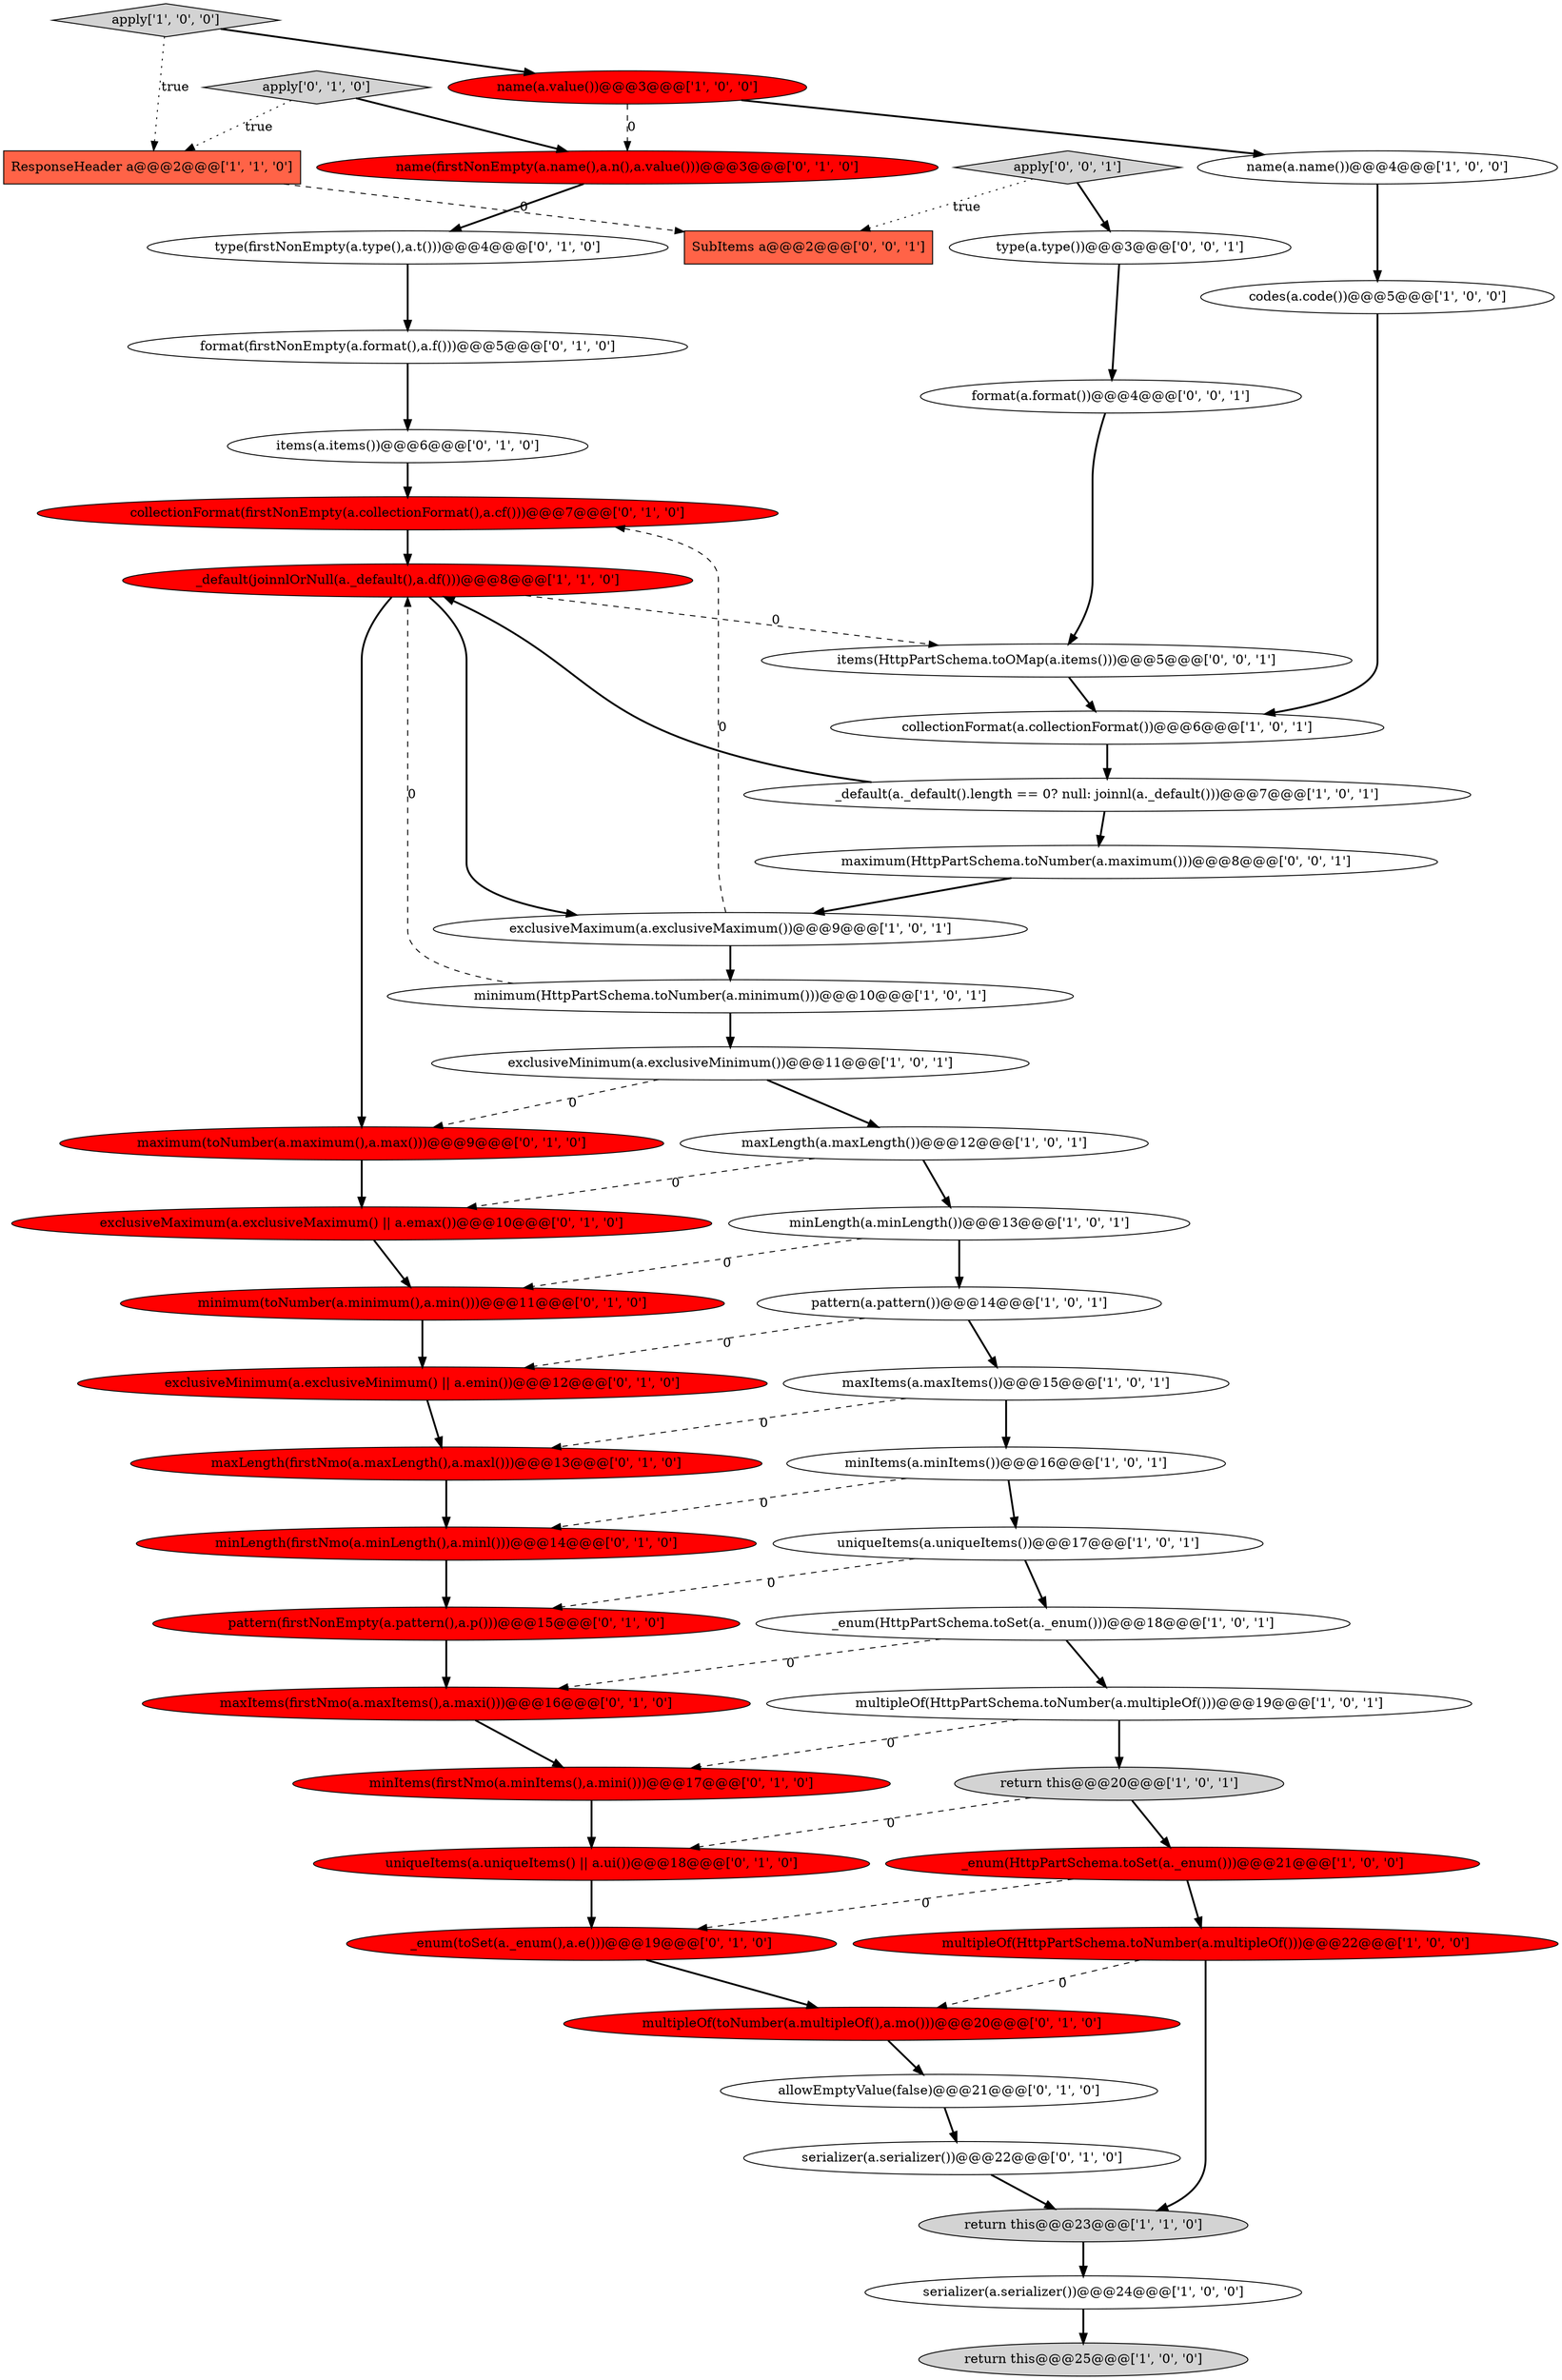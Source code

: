 digraph {
36 [style = filled, label = "items(a.items())@@@6@@@['0', '1', '0']", fillcolor = white, shape = ellipse image = "AAA0AAABBB2BBB"];
21 [style = filled, label = "maxLength(a.maxLength())@@@12@@@['1', '0', '1']", fillcolor = white, shape = ellipse image = "AAA0AAABBB1BBB"];
9 [style = filled, label = "name(a.name())@@@4@@@['1', '0', '0']", fillcolor = white, shape = ellipse image = "AAA0AAABBB1BBB"];
37 [style = filled, label = "format(firstNonEmpty(a.format(),a.f()))@@@5@@@['0', '1', '0']", fillcolor = white, shape = ellipse image = "AAA0AAABBB2BBB"];
11 [style = filled, label = "_enum(HttpPartSchema.toSet(a._enum()))@@@18@@@['1', '0', '1']", fillcolor = white, shape = ellipse image = "AAA0AAABBB1BBB"];
48 [style = filled, label = "SubItems a@@@2@@@['0', '0', '1']", fillcolor = tomato, shape = box image = "AAA0AAABBB3BBB"];
4 [style = filled, label = "return this@@@25@@@['1', '0', '0']", fillcolor = lightgray, shape = ellipse image = "AAA0AAABBB1BBB"];
31 [style = filled, label = "maximum(toNumber(a.maximum(),a.max()))@@@9@@@['0', '1', '0']", fillcolor = red, shape = ellipse image = "AAA1AAABBB2BBB"];
45 [style = filled, label = "format(a.format())@@@4@@@['0', '0', '1']", fillcolor = white, shape = ellipse image = "AAA0AAABBB3BBB"];
44 [style = filled, label = "apply['0', '1', '0']", fillcolor = lightgray, shape = diamond image = "AAA0AAABBB2BBB"];
41 [style = filled, label = "collectionFormat(firstNonEmpty(a.collectionFormat(),a.cf()))@@@7@@@['0', '1', '0']", fillcolor = red, shape = ellipse image = "AAA1AAABBB2BBB"];
25 [style = filled, label = "minimum(toNumber(a.minimum(),a.min()))@@@11@@@['0', '1', '0']", fillcolor = red, shape = ellipse image = "AAA1AAABBB2BBB"];
19 [style = filled, label = "codes(a.code())@@@5@@@['1', '0', '0']", fillcolor = white, shape = ellipse image = "AAA0AAABBB1BBB"];
47 [style = filled, label = "type(a.type())@@@3@@@['0', '0', '1']", fillcolor = white, shape = ellipse image = "AAA0AAABBB3BBB"];
43 [style = filled, label = "_enum(toSet(a._enum(),a.e()))@@@19@@@['0', '1', '0']", fillcolor = red, shape = ellipse image = "AAA1AAABBB2BBB"];
26 [style = filled, label = "serializer(a.serializer())@@@22@@@['0', '1', '0']", fillcolor = white, shape = ellipse image = "AAA0AAABBB2BBB"];
17 [style = filled, label = "exclusiveMinimum(a.exclusiveMinimum())@@@11@@@['1', '0', '1']", fillcolor = white, shape = ellipse image = "AAA0AAABBB1BBB"];
46 [style = filled, label = "items(HttpPartSchema.toOMap(a.items()))@@@5@@@['0', '0', '1']", fillcolor = white, shape = ellipse image = "AAA0AAABBB3BBB"];
0 [style = filled, label = "return this@@@23@@@['1', '1', '0']", fillcolor = lightgray, shape = ellipse image = "AAA0AAABBB1BBB"];
32 [style = filled, label = "exclusiveMaximum(a.exclusiveMaximum() || a.emax())@@@10@@@['0', '1', '0']", fillcolor = red, shape = ellipse image = "AAA1AAABBB2BBB"];
24 [style = filled, label = "minimum(HttpPartSchema.toNumber(a.minimum()))@@@10@@@['1', '0', '1']", fillcolor = white, shape = ellipse image = "AAA0AAABBB1BBB"];
40 [style = filled, label = "maxItems(firstNmo(a.maxItems(),a.maxi()))@@@16@@@['0', '1', '0']", fillcolor = red, shape = ellipse image = "AAA1AAABBB2BBB"];
34 [style = filled, label = "exclusiveMinimum(a.exclusiveMinimum() || a.emin())@@@12@@@['0', '1', '0']", fillcolor = red, shape = ellipse image = "AAA1AAABBB2BBB"];
20 [style = filled, label = "collectionFormat(a.collectionFormat())@@@6@@@['1', '0', '1']", fillcolor = white, shape = ellipse image = "AAA0AAABBB1BBB"];
1 [style = filled, label = "maxItems(a.maxItems())@@@15@@@['1', '0', '1']", fillcolor = white, shape = ellipse image = "AAA0AAABBB1BBB"];
27 [style = filled, label = "uniqueItems(a.uniqueItems() || a.ui())@@@18@@@['0', '1', '0']", fillcolor = red, shape = ellipse image = "AAA1AAABBB2BBB"];
8 [style = filled, label = "ResponseHeader a@@@2@@@['1', '1', '0']", fillcolor = tomato, shape = box image = "AAA0AAABBB1BBB"];
30 [style = filled, label = "name(firstNonEmpty(a.name(),a.n(),a.value()))@@@3@@@['0', '1', '0']", fillcolor = red, shape = ellipse image = "AAA1AAABBB2BBB"];
3 [style = filled, label = "_enum(HttpPartSchema.toSet(a._enum()))@@@21@@@['1', '0', '0']", fillcolor = red, shape = ellipse image = "AAA1AAABBB1BBB"];
16 [style = filled, label = "multipleOf(HttpPartSchema.toNumber(a.multipleOf()))@@@19@@@['1', '0', '1']", fillcolor = white, shape = ellipse image = "AAA0AAABBB1BBB"];
29 [style = filled, label = "allowEmptyValue(false)@@@21@@@['0', '1', '0']", fillcolor = white, shape = ellipse image = "AAA0AAABBB2BBB"];
5 [style = filled, label = "_default(a._default().length == 0? null: joinnl(a._default()))@@@7@@@['1', '0', '1']", fillcolor = white, shape = ellipse image = "AAA0AAABBB1BBB"];
14 [style = filled, label = "pattern(a.pattern())@@@14@@@['1', '0', '1']", fillcolor = white, shape = ellipse image = "AAA0AAABBB1BBB"];
42 [style = filled, label = "minLength(firstNmo(a.minLength(),a.minl()))@@@14@@@['0', '1', '0']", fillcolor = red, shape = ellipse image = "AAA1AAABBB2BBB"];
49 [style = filled, label = "maximum(HttpPartSchema.toNumber(a.maximum()))@@@8@@@['0', '0', '1']", fillcolor = white, shape = ellipse image = "AAA0AAABBB3BBB"];
33 [style = filled, label = "multipleOf(toNumber(a.multipleOf(),a.mo()))@@@20@@@['0', '1', '0']", fillcolor = red, shape = ellipse image = "AAA1AAABBB2BBB"];
13 [style = filled, label = "return this@@@20@@@['1', '0', '1']", fillcolor = lightgray, shape = ellipse image = "AAA0AAABBB1BBB"];
2 [style = filled, label = "multipleOf(HttpPartSchema.toNumber(a.multipleOf()))@@@22@@@['1', '0', '0']", fillcolor = red, shape = ellipse image = "AAA1AAABBB1BBB"];
6 [style = filled, label = "_default(joinnlOrNull(a._default(),a.df()))@@@8@@@['1', '1', '0']", fillcolor = red, shape = ellipse image = "AAA1AAABBB1BBB"];
12 [style = filled, label = "minItems(a.minItems())@@@16@@@['1', '0', '1']", fillcolor = white, shape = ellipse image = "AAA0AAABBB1BBB"];
23 [style = filled, label = "apply['1', '0', '0']", fillcolor = lightgray, shape = diamond image = "AAA0AAABBB1BBB"];
18 [style = filled, label = "exclusiveMaximum(a.exclusiveMaximum())@@@9@@@['1', '0', '1']", fillcolor = white, shape = ellipse image = "AAA0AAABBB1BBB"];
39 [style = filled, label = "minItems(firstNmo(a.minItems(),a.mini()))@@@17@@@['0', '1', '0']", fillcolor = red, shape = ellipse image = "AAA1AAABBB2BBB"];
7 [style = filled, label = "serializer(a.serializer())@@@24@@@['1', '0', '0']", fillcolor = white, shape = ellipse image = "AAA0AAABBB1BBB"];
10 [style = filled, label = "name(a.value())@@@3@@@['1', '0', '0']", fillcolor = red, shape = ellipse image = "AAA1AAABBB1BBB"];
28 [style = filled, label = "maxLength(firstNmo(a.maxLength(),a.maxl()))@@@13@@@['0', '1', '0']", fillcolor = red, shape = ellipse image = "AAA1AAABBB2BBB"];
35 [style = filled, label = "type(firstNonEmpty(a.type(),a.t()))@@@4@@@['0', '1', '0']", fillcolor = white, shape = ellipse image = "AAA0AAABBB2BBB"];
15 [style = filled, label = "uniqueItems(a.uniqueItems())@@@17@@@['1', '0', '1']", fillcolor = white, shape = ellipse image = "AAA0AAABBB1BBB"];
50 [style = filled, label = "apply['0', '0', '1']", fillcolor = lightgray, shape = diamond image = "AAA0AAABBB3BBB"];
38 [style = filled, label = "pattern(firstNonEmpty(a.pattern(),a.p()))@@@15@@@['0', '1', '0']", fillcolor = red, shape = ellipse image = "AAA1AAABBB2BBB"];
22 [style = filled, label = "minLength(a.minLength())@@@13@@@['1', '0', '1']", fillcolor = white, shape = ellipse image = "AAA0AAABBB1BBB"];
8->48 [style = dashed, label="0"];
44->30 [style = bold, label=""];
11->16 [style = bold, label=""];
16->13 [style = bold, label=""];
18->24 [style = bold, label=""];
22->25 [style = dashed, label="0"];
27->43 [style = bold, label=""];
37->36 [style = bold, label=""];
36->41 [style = bold, label=""];
25->34 [style = bold, label=""];
23->8 [style = dotted, label="true"];
14->34 [style = dashed, label="0"];
11->40 [style = dashed, label="0"];
6->18 [style = bold, label=""];
31->32 [style = bold, label=""];
19->20 [style = bold, label=""];
18->41 [style = dashed, label="0"];
12->15 [style = bold, label=""];
41->6 [style = bold, label=""];
7->4 [style = bold, label=""];
39->27 [style = bold, label=""];
1->28 [style = dashed, label="0"];
17->31 [style = dashed, label="0"];
14->1 [style = bold, label=""];
21->32 [style = dashed, label="0"];
20->5 [style = bold, label=""];
0->7 [style = bold, label=""];
33->29 [style = bold, label=""];
29->26 [style = bold, label=""];
24->6 [style = dashed, label="0"];
15->38 [style = dashed, label="0"];
34->28 [style = bold, label=""];
6->46 [style = dashed, label="0"];
26->0 [style = bold, label=""];
2->0 [style = bold, label=""];
10->30 [style = dashed, label="0"];
5->49 [style = bold, label=""];
6->31 [style = bold, label=""];
30->35 [style = bold, label=""];
5->6 [style = bold, label=""];
15->11 [style = bold, label=""];
13->3 [style = bold, label=""];
3->2 [style = bold, label=""];
35->37 [style = bold, label=""];
21->22 [style = bold, label=""];
40->39 [style = bold, label=""];
50->47 [style = bold, label=""];
13->27 [style = dashed, label="0"];
50->48 [style = dotted, label="true"];
3->43 [style = dashed, label="0"];
12->42 [style = dashed, label="0"];
24->17 [style = bold, label=""];
32->25 [style = bold, label=""];
49->18 [style = bold, label=""];
1->12 [style = bold, label=""];
23->10 [style = bold, label=""];
44->8 [style = dotted, label="true"];
9->19 [style = bold, label=""];
43->33 [style = bold, label=""];
46->20 [style = bold, label=""];
10->9 [style = bold, label=""];
47->45 [style = bold, label=""];
2->33 [style = dashed, label="0"];
45->46 [style = bold, label=""];
28->42 [style = bold, label=""];
22->14 [style = bold, label=""];
38->40 [style = bold, label=""];
17->21 [style = bold, label=""];
42->38 [style = bold, label=""];
16->39 [style = dashed, label="0"];
}
